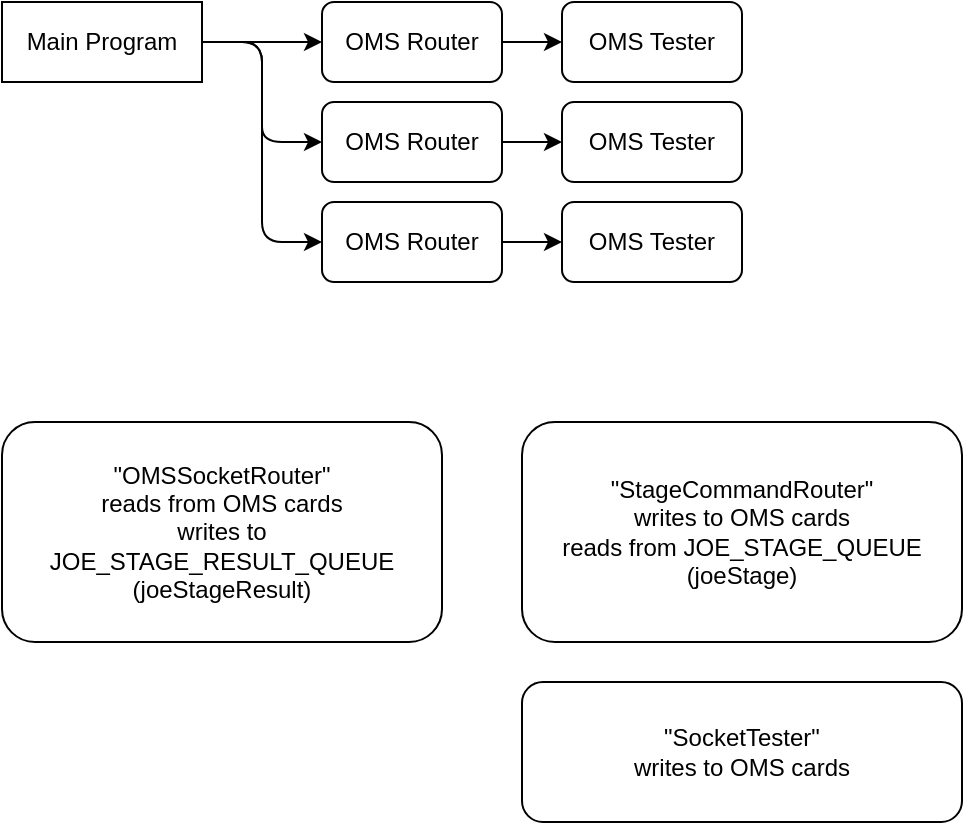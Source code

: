 <mxfile>
    <diagram id="TavL7BCRW-IA4cDYQKNk" name="Page-1">
        <mxGraphModel dx="643" dy="682" grid="1" gridSize="10" guides="1" tooltips="1" connect="1" arrows="1" fold="1" page="1" pageScale="1" pageWidth="850" pageHeight="1100" background="none" math="0" shadow="0">
            <root>
                <mxCell id="0"/>
                <mxCell id="1" parent="0"/>
                <mxCell id="5" style="edgeStyle=none;html=1;entryX=0;entryY=0.5;entryDx=0;entryDy=0;" parent="1" source="2" target="4" edge="1">
                    <mxGeometry relative="1" as="geometry"/>
                </mxCell>
                <mxCell id="8" style="edgeStyle=entityRelationEdgeStyle;html=1;entryX=0;entryY=0.5;entryDx=0;entryDy=0;" parent="1" source="2" target="6" edge="1">
                    <mxGeometry relative="1" as="geometry"/>
                </mxCell>
                <mxCell id="9" style="edgeStyle=entityRelationEdgeStyle;html=1;entryX=0;entryY=0.5;entryDx=0;entryDy=0;" parent="1" source="2" target="7" edge="1">
                    <mxGeometry relative="1" as="geometry"/>
                </mxCell>
                <mxCell id="2" value="Main Program" style="rounded=0;whiteSpace=wrap;html=1;" parent="1" vertex="1">
                    <mxGeometry x="40" y="60" width="100" height="40" as="geometry"/>
                </mxCell>
                <mxCell id="13" style="edgeStyle=entityRelationEdgeStyle;html=1;entryX=0;entryY=0.5;entryDx=0;entryDy=0;" parent="1" source="4" target="10" edge="1">
                    <mxGeometry relative="1" as="geometry"/>
                </mxCell>
                <mxCell id="4" value="OMS Router" style="rounded=1;whiteSpace=wrap;html=1;" parent="1" vertex="1">
                    <mxGeometry x="200" y="60" width="90" height="40" as="geometry"/>
                </mxCell>
                <mxCell id="14" style="edgeStyle=entityRelationEdgeStyle;html=1;entryX=0;entryY=0.5;entryDx=0;entryDy=0;" parent="1" source="6" target="11" edge="1">
                    <mxGeometry relative="1" as="geometry"/>
                </mxCell>
                <mxCell id="6" value="OMS Router" style="rounded=1;whiteSpace=wrap;html=1;" parent="1" vertex="1">
                    <mxGeometry x="200" y="110" width="90" height="40" as="geometry"/>
                </mxCell>
                <mxCell id="15" style="edgeStyle=entityRelationEdgeStyle;html=1;entryX=0;entryY=0.5;entryDx=0;entryDy=0;" parent="1" source="7" target="12" edge="1">
                    <mxGeometry relative="1" as="geometry"/>
                </mxCell>
                <mxCell id="7" value="OMS Router" style="rounded=1;whiteSpace=wrap;html=1;" parent="1" vertex="1">
                    <mxGeometry x="200" y="160" width="90" height="40" as="geometry"/>
                </mxCell>
                <mxCell id="10" value="OMS Tester" style="rounded=1;whiteSpace=wrap;html=1;" parent="1" vertex="1">
                    <mxGeometry x="320" y="60" width="90" height="40" as="geometry"/>
                </mxCell>
                <mxCell id="11" value="OMS Tester" style="rounded=1;whiteSpace=wrap;html=1;" parent="1" vertex="1">
                    <mxGeometry x="320" y="110" width="90" height="40" as="geometry"/>
                </mxCell>
                <mxCell id="12" value="OMS Tester" style="rounded=1;whiteSpace=wrap;html=1;" parent="1" vertex="1">
                    <mxGeometry x="320" y="160" width="90" height="40" as="geometry"/>
                </mxCell>
                <mxCell id="16" value="&quot;OMSSocketRouter&quot;&lt;br&gt;reads from OMS cards&lt;br&gt;writes to JOE_STAGE_RESULT_QUEUE&lt;br&gt;(joeStageResult)" style="rounded=1;whiteSpace=wrap;html=1;" vertex="1" parent="1">
                    <mxGeometry x="40" y="270" width="220" height="110" as="geometry"/>
                </mxCell>
                <mxCell id="17" value="&quot;StageCommandRouter&quot;&lt;br&gt;writes to OMS cards&lt;br&gt;reads from JOE_STAGE_QUEUE&lt;br&gt;(joeStage)" style="rounded=1;whiteSpace=wrap;html=1;" vertex="1" parent="1">
                    <mxGeometry x="300" y="270" width="220" height="110" as="geometry"/>
                </mxCell>
                <mxCell id="18" value="&quot;SocketTester&quot;&lt;br&gt;writes to OMS cards&lt;br&gt;" style="rounded=1;whiteSpace=wrap;html=1;" vertex="1" parent="1">
                    <mxGeometry x="300" y="400" width="220" height="70" as="geometry"/>
                </mxCell>
            </root>
        </mxGraphModel>
    </diagram>
</mxfile>